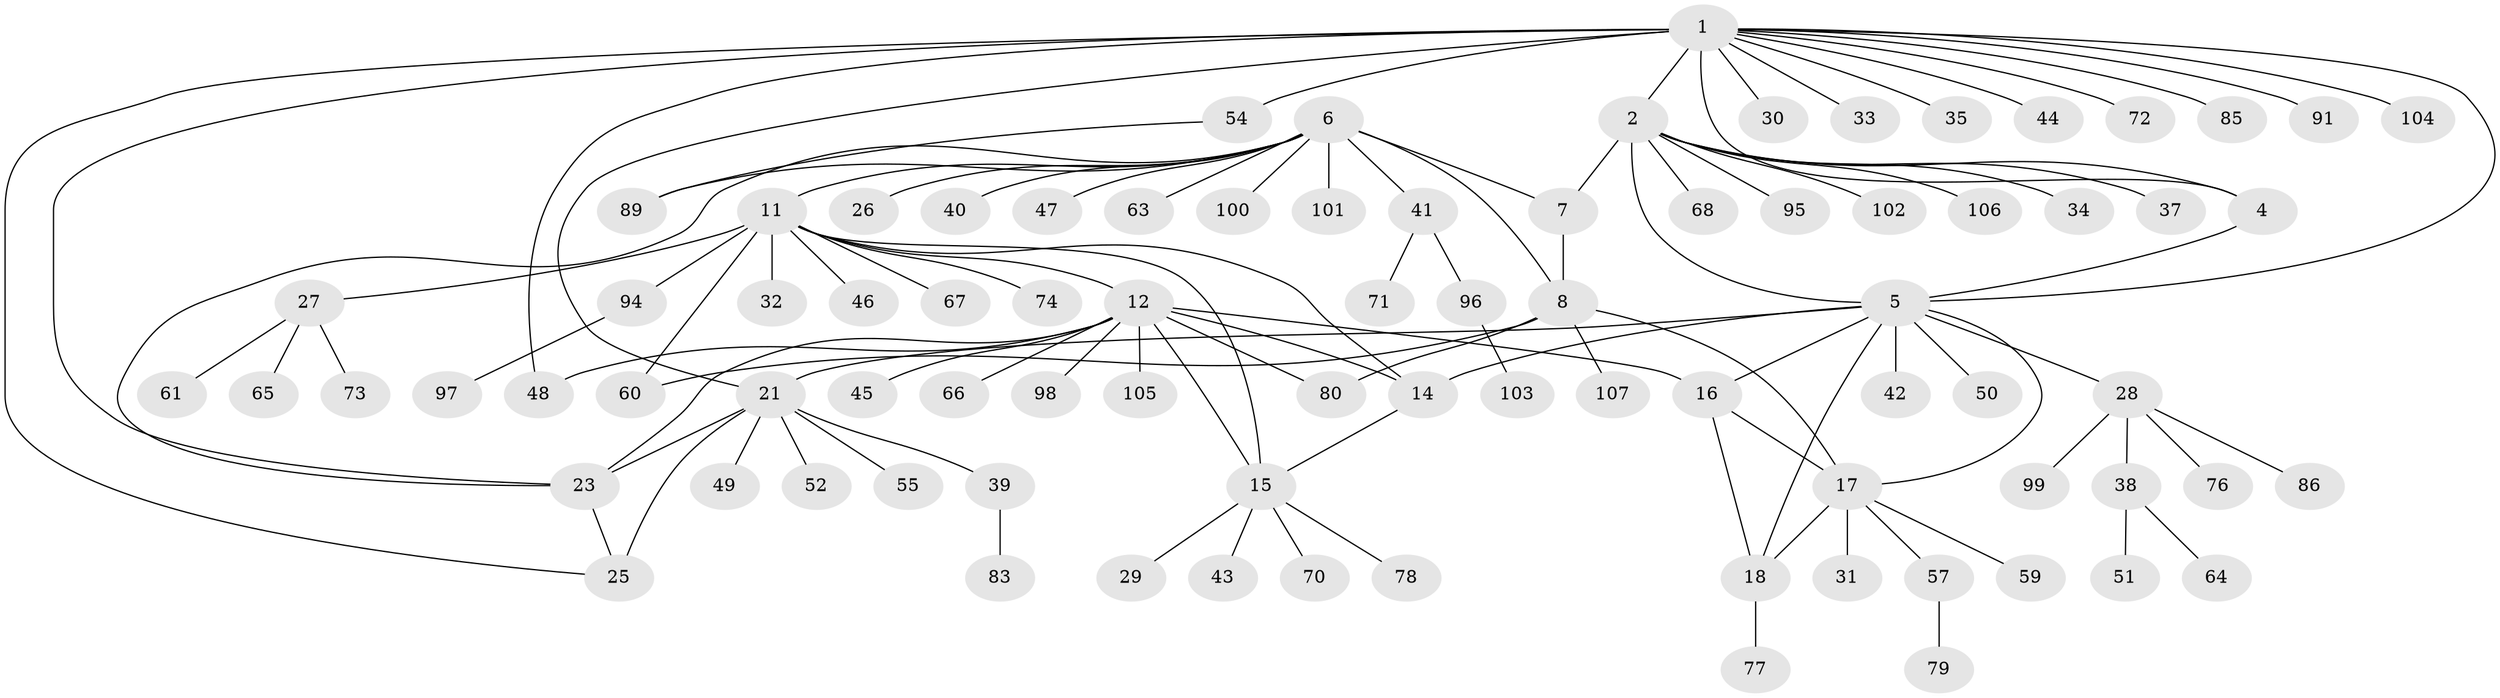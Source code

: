 // original degree distribution, {13: 0.018691588785046728, 6: 0.037383177570093455, 9: 0.028037383177570093, 4: 0.06542056074766354, 8: 0.056074766355140186, 14: 0.009345794392523364, 5: 0.037383177570093455, 7: 0.009345794392523364, 1: 0.5794392523364486, 2: 0.12149532710280374, 3: 0.037383177570093455}
// Generated by graph-tools (version 1.1) at 2025/42/03/06/25 10:42:13]
// undirected, 84 vertices, 106 edges
graph export_dot {
graph [start="1"]
  node [color=gray90,style=filled];
  1 [super="+22"];
  2 [super="+3"];
  4;
  5 [super="+19"];
  6 [super="+9"];
  7 [super="+87"];
  8 [super="+10"];
  11 [super="+13"];
  12 [super="+58"];
  14;
  15 [super="+62"];
  16 [super="+82"];
  17 [super="+20"];
  18 [super="+56"];
  21 [super="+24"];
  23;
  25 [super="+90"];
  26;
  27 [super="+88"];
  28 [super="+36"];
  29 [super="+92"];
  30;
  31;
  32 [super="+84"];
  33;
  34;
  35;
  37;
  38 [super="+81"];
  39 [super="+53"];
  40;
  41;
  42;
  43;
  44;
  45;
  46;
  47;
  48;
  49;
  50;
  51;
  52;
  54 [super="+69"];
  55;
  57;
  59;
  60;
  61;
  63;
  64;
  65;
  66 [super="+75"];
  67;
  68;
  70;
  71 [super="+93"];
  72;
  73;
  74;
  76;
  77;
  78;
  79;
  80;
  83;
  85;
  86;
  89;
  91;
  94;
  95;
  96;
  97;
  98;
  99;
  100;
  101;
  102;
  103;
  104;
  105;
  106;
  107;
  1 -- 2 [weight=2];
  1 -- 4;
  1 -- 5;
  1 -- 30;
  1 -- 44;
  1 -- 48;
  1 -- 72;
  1 -- 85;
  1 -- 91;
  1 -- 104;
  1 -- 33;
  1 -- 35;
  1 -- 21 [weight=2];
  1 -- 54 [weight=2];
  1 -- 23;
  1 -- 25;
  2 -- 4 [weight=2];
  2 -- 5 [weight=2];
  2 -- 7;
  2 -- 95;
  2 -- 34;
  2 -- 37;
  2 -- 68;
  2 -- 102;
  2 -- 106;
  4 -- 5;
  5 -- 14;
  5 -- 42;
  5 -- 50;
  5 -- 16;
  5 -- 17 [weight=2];
  5 -- 18;
  5 -- 21;
  5 -- 28;
  6 -- 7 [weight=2];
  6 -- 8 [weight=4];
  6 -- 23;
  6 -- 26;
  6 -- 40;
  6 -- 41;
  6 -- 47;
  6 -- 63;
  6 -- 89;
  6 -- 100;
  6 -- 101;
  6 -- 11;
  7 -- 8 [weight=2];
  8 -- 17;
  8 -- 60;
  8 -- 80;
  8 -- 107;
  11 -- 12 [weight=2];
  11 -- 14 [weight=2];
  11 -- 15 [weight=2];
  11 -- 27;
  11 -- 60;
  11 -- 67;
  11 -- 94;
  11 -- 32;
  11 -- 74;
  11 -- 46;
  12 -- 14;
  12 -- 15;
  12 -- 16;
  12 -- 23;
  12 -- 45;
  12 -- 48;
  12 -- 66;
  12 -- 80;
  12 -- 98;
  12 -- 105;
  14 -- 15;
  15 -- 29;
  15 -- 43;
  15 -- 70;
  15 -- 78;
  16 -- 17 [weight=2];
  16 -- 18;
  17 -- 18 [weight=2];
  17 -- 31;
  17 -- 57;
  17 -- 59;
  18 -- 77;
  21 -- 23 [weight=2];
  21 -- 25 [weight=2];
  21 -- 39;
  21 -- 49;
  21 -- 52;
  21 -- 55;
  23 -- 25;
  27 -- 61;
  27 -- 65;
  27 -- 73;
  28 -- 38;
  28 -- 99;
  28 -- 86;
  28 -- 76;
  38 -- 51;
  38 -- 64;
  39 -- 83;
  41 -- 71;
  41 -- 96;
  54 -- 89;
  57 -- 79;
  94 -- 97;
  96 -- 103;
}
